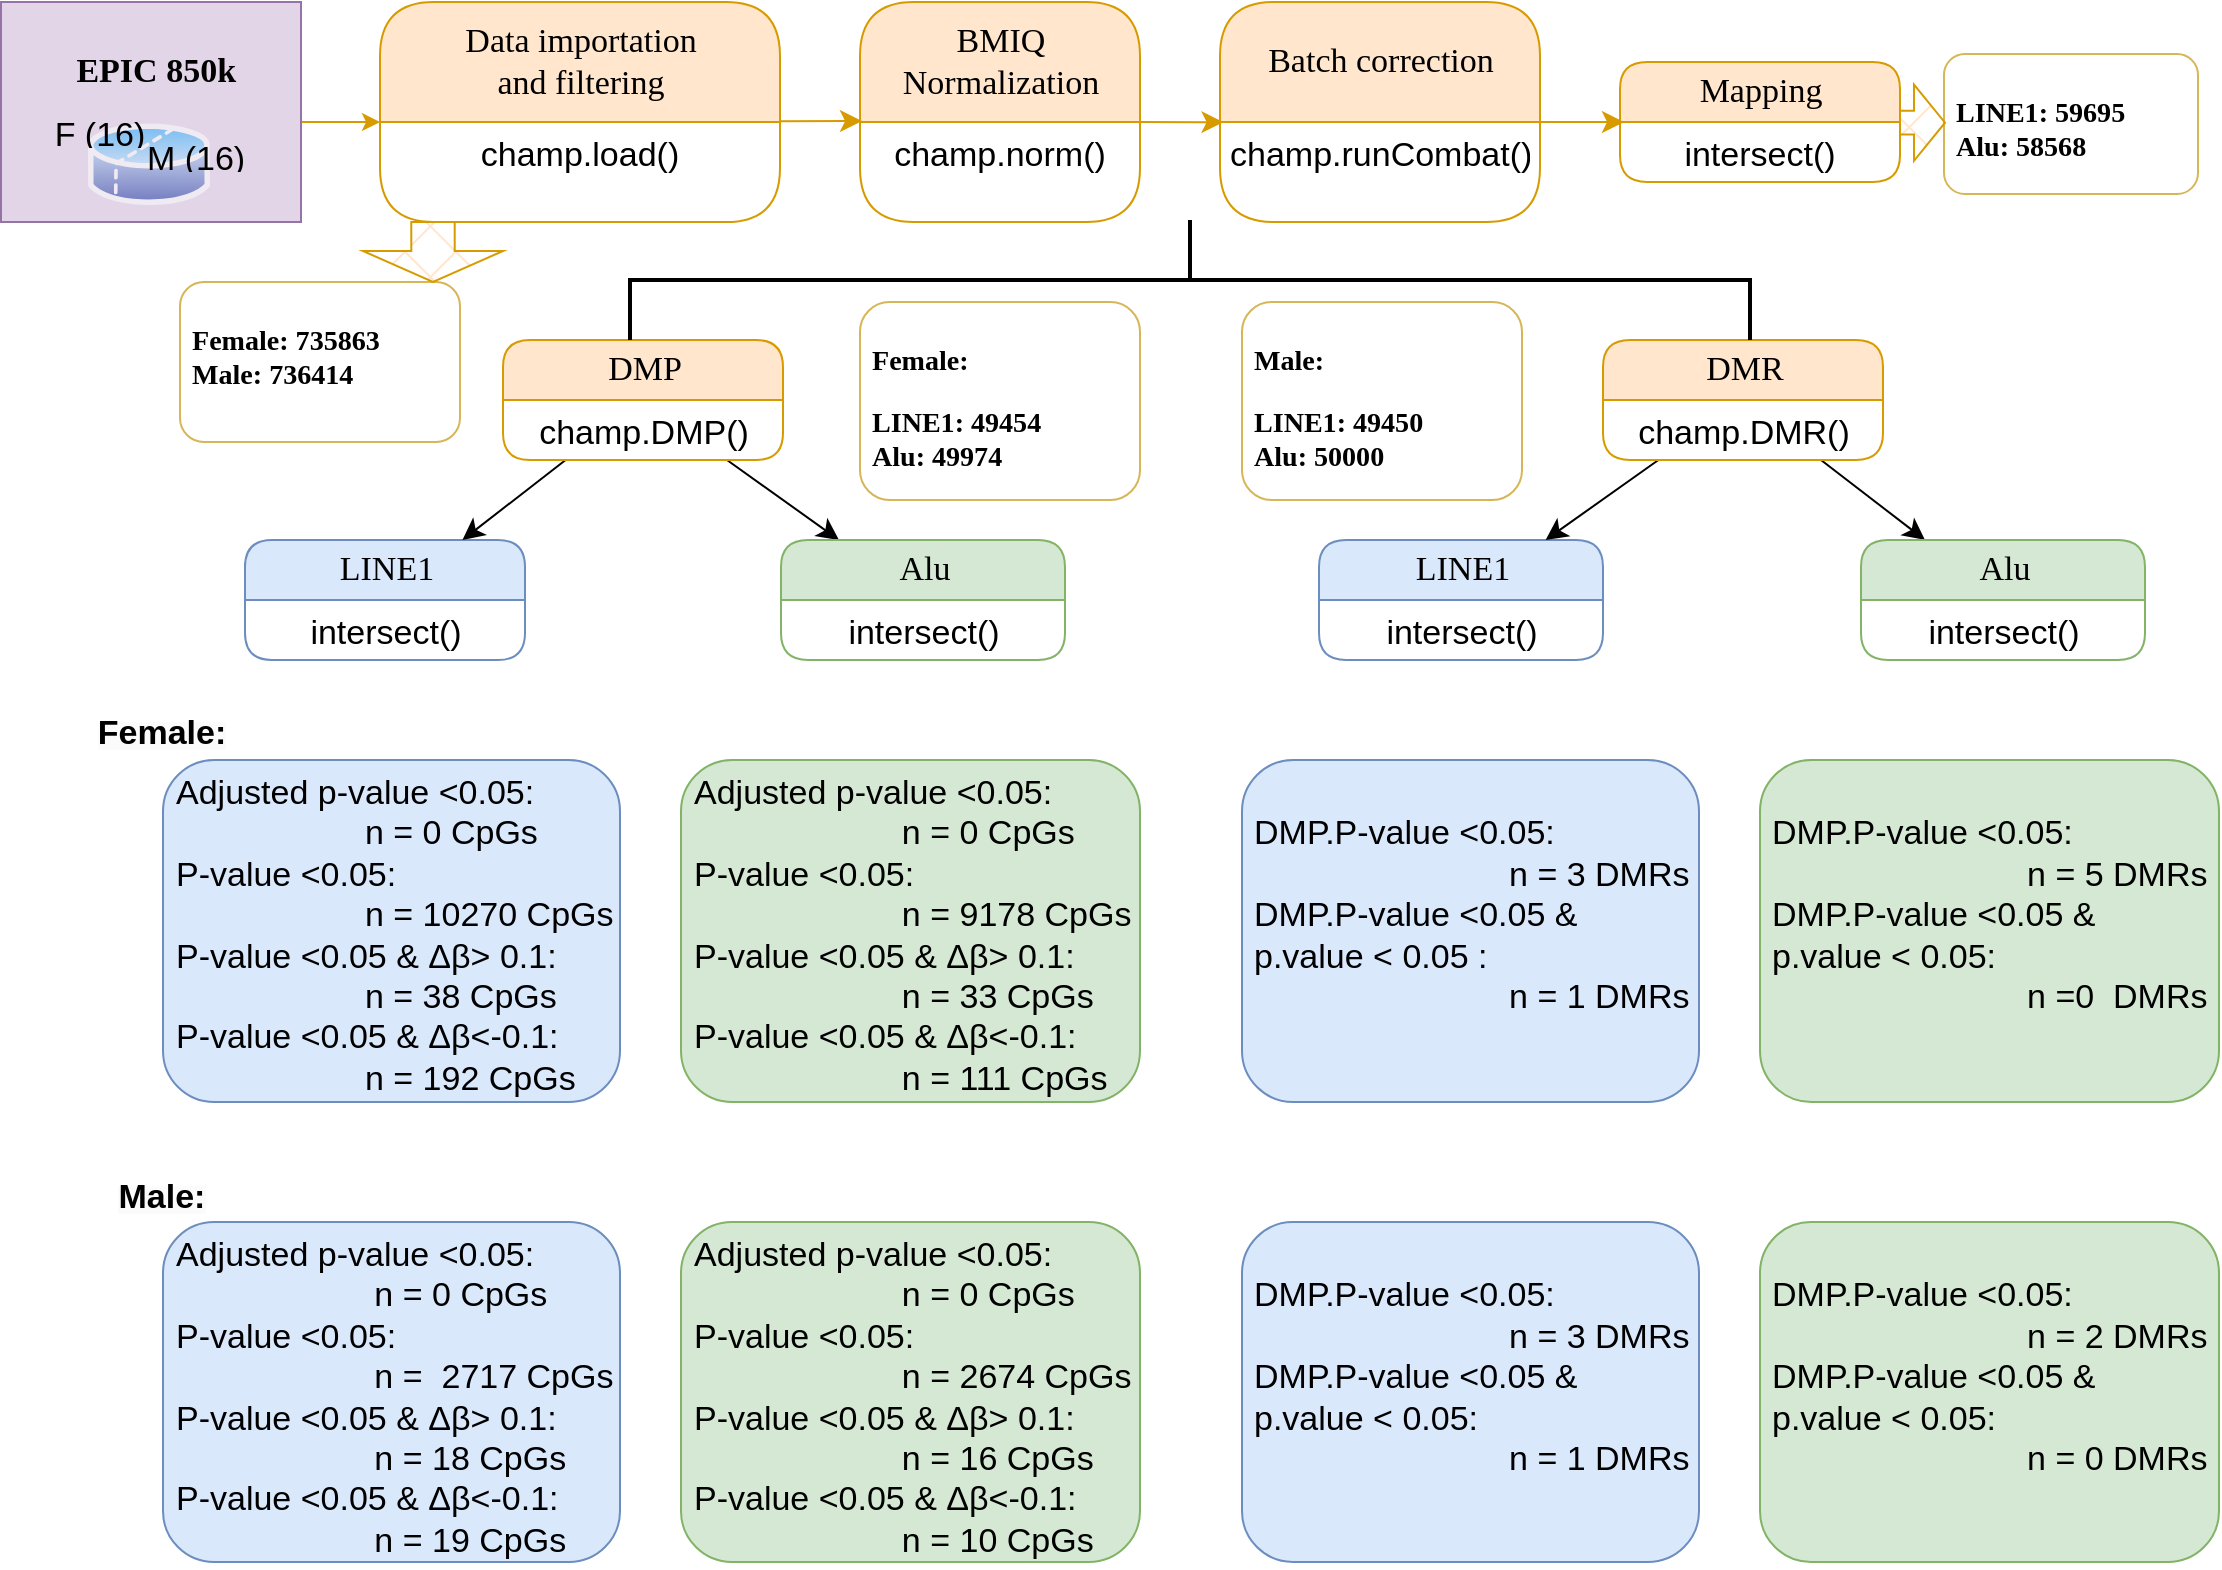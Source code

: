 <mxfile version="23.1.1" type="github">
  <diagram name="Page-1" id="52a04d89-c75d-2922-d76d-85b35f80e030">
    <mxGraphModel dx="1434" dy="738" grid="1" gridSize="10" guides="1" tooltips="1" connect="1" arrows="1" fold="1" page="1" pageScale="1" pageWidth="1169" pageHeight="827" background="none" math="0" shadow="0">
      <root>
        <mxCell id="0" />
        <mxCell id="1" parent="0" />
        <mxCell id="PiLLIViu-KGksXQ55iEi-2" style="edgeStyle=orthogonalEdgeStyle;rounded=0;orthogonalLoop=1;jettySize=auto;html=1;exitX=1;exitY=0.5;exitDx=0;exitDy=0;entryX=0;entryY=0.5;entryDx=0;entryDy=0;fillColor=#ffe6cc;strokeColor=#d79b00;" parent="1" edge="1">
          <mxGeometry relative="1" as="geometry">
            <mxPoint x="168.5" y="70" as="sourcePoint" />
            <mxPoint x="208" y="70" as="targetPoint" />
          </mxGeometry>
        </mxCell>
        <mxCell id="17472293e6e8944d-30" value="&lt;b style=&quot;font-size: 17px;&quot;&gt;&amp;nbsp;EPIC 850k&lt;br&gt;&lt;br&gt;&lt;br&gt;&lt;/b&gt;" style="whiteSpace=wrap;html=1;rounded=0;shadow=0;comic=0;labelBackgroundColor=none;strokeWidth=1;fontFamily=Verdana;fontSize=12;align=center;fillColor=#e1d5e7;strokeColor=#9673a6;" parent="1" vertex="1">
          <mxGeometry x="18.5" y="10" width="150" height="110" as="geometry" />
        </mxCell>
        <mxCell id="1fdf3b25b50cf41e-1" value="&lt;font style=&quot;font-size: 17px;&quot;&gt;Data importation &lt;br&gt;and filtering&lt;/font&gt;" style="swimlane;html=1;fontStyle=0;childLayout=stackLayout;horizontal=1;startSize=60;fillColor=#ffe6cc;horizontalStack=0;resizeParent=1;resizeLast=0;collapsible=1;marginBottom=0;swimlaneFillColor=#ffffff;align=center;rounded=1;shadow=0;comic=0;labelBackgroundColor=none;strokeWidth=1;fontFamily=Verdana;fontSize=12;strokeColor=#d79b00;" parent="1" vertex="1">
          <mxGeometry x="208" y="10" width="200" height="110" as="geometry">
            <mxRectangle x="210" y="40" width="220" height="30" as="alternateBounds" />
          </mxGeometry>
        </mxCell>
        <mxCell id="1fdf3b25b50cf41e-2" value="&lt;font style=&quot;font-size: 17px;&quot;&gt;champ.load()&lt;/font&gt;" style="text;html=1;spacingLeft=4;spacingRight=4;whiteSpace=wrap;overflow=hidden;rotatable=0;points=[[0,0.5],[1,0.5]];portConstraint=eastwest;align=center;rounded=1;" parent="1fdf3b25b50cf41e-1" vertex="1">
          <mxGeometry y="60" width="200" height="40" as="geometry" />
        </mxCell>
        <mxCell id="1fdf3b25b50cf41e-7" value="&lt;font style=&quot;font-size: 17px;&quot;&gt;BMIQ &lt;br&gt;Normalization&lt;/font&gt;" style="swimlane;html=1;fontStyle=0;childLayout=stackLayout;horizontal=1;startSize=60;fillColor=#ffe6cc;horizontalStack=0;resizeParent=1;resizeLast=0;collapsible=1;marginBottom=0;swimlaneFillColor=#ffffff;align=center;rounded=1;shadow=0;comic=0;labelBackgroundColor=none;strokeWidth=1;fontFamily=Verdana;fontSize=12;strokeColor=#d79b00;" parent="1" vertex="1">
          <mxGeometry x="448" y="10" width="140" height="110" as="geometry" />
        </mxCell>
        <mxCell id="1fdf3b25b50cf41e-8" value="&lt;font style=&quot;font-size: 17px;&quot;&gt;champ.norm()&lt;/font&gt;" style="text;html=1;spacingLeft=4;spacingRight=4;whiteSpace=wrap;overflow=hidden;rotatable=0;points=[[0,0.5],[1,0.5]];portConstraint=eastwest;align=center;rounded=1;" parent="1fdf3b25b50cf41e-7" vertex="1">
          <mxGeometry y="60" width="140" height="40" as="geometry" />
        </mxCell>
        <mxCell id="1fdf3b25b50cf41e-9" value="&lt;font style=&quot;font-size: 17px;&quot;&gt;Mapping&lt;/font&gt;" style="swimlane;html=1;fontStyle=0;childLayout=stackLayout;horizontal=1;startSize=30;fillColor=#ffe6cc;horizontalStack=0;resizeParent=1;resizeLast=0;collapsible=1;marginBottom=0;swimlaneFillColor=#ffffff;align=center;rounded=1;shadow=0;comic=0;labelBackgroundColor=none;strokeWidth=1;fontFamily=Verdana;fontSize=12;strokeColor=#d79b00;" parent="1" vertex="1">
          <mxGeometry x="828" y="40" width="140" height="60" as="geometry" />
        </mxCell>
        <mxCell id="1fdf3b25b50cf41e-10" value="&lt;font style=&quot;font-size: 17px;&quot;&gt;intersect()&lt;/font&gt;" style="text;html=1;spacingLeft=4;spacingRight=4;whiteSpace=wrap;overflow=hidden;rotatable=0;points=[[0,0.5],[1,0.5]];portConstraint=eastwest;align=center;rounded=1;" parent="1fdf3b25b50cf41e-9" vertex="1">
          <mxGeometry y="30" width="140" height="30" as="geometry" />
        </mxCell>
        <mxCell id="1fdf3b25b50cf41e-17" value="&lt;font style=&quot;font-size: 17px;&quot;&gt;LINE1&lt;/font&gt;" style="swimlane;html=1;fontStyle=0;childLayout=stackLayout;horizontal=1;startSize=30;fillColor=#dae8fc;horizontalStack=0;resizeParent=1;resizeLast=0;collapsible=1;marginBottom=0;swimlaneFillColor=#ffffff;align=center;rounded=1;shadow=0;comic=0;labelBackgroundColor=none;strokeWidth=1;fontFamily=Verdana;fontSize=12;strokeColor=#6c8ebf;" parent="1" vertex="1">
          <mxGeometry x="140.5" y="279" width="140" height="60" as="geometry" />
        </mxCell>
        <mxCell id="4qwCoFZ07J---frFrzl5-16" value="&lt;font style=&quot;font-size: 17px;&quot;&gt;intersect()&lt;/font&gt;" style="text;html=1;strokeColor=none;fillColor=none;spacingLeft=4;spacingRight=4;whiteSpace=wrap;overflow=hidden;rotatable=0;points=[[0,0.5],[1,0.5]];portConstraint=eastwest;align=center;" parent="1fdf3b25b50cf41e-17" vertex="1">
          <mxGeometry y="30" width="140" height="30" as="geometry" />
        </mxCell>
        <mxCell id="1fdf3b25b50cf41e-44" style="edgeStyle=none;html=1;labelBackgroundColor=none;startFill=0;startSize=8;endFill=1;endSize=8;fontFamily=Verdana;fontSize=12;" parent="1" source="1fdf3b25b50cf41e-19" target="1fdf3b25b50cf41e-21" edge="1">
          <mxGeometry relative="1" as="geometry" />
        </mxCell>
        <mxCell id="1fdf3b25b50cf41e-48" style="edgeStyle=none;html=1;labelBackgroundColor=none;startFill=0;startSize=8;endFill=1;endSize=8;fontFamily=Verdana;fontSize=12;" parent="1" source="1fdf3b25b50cf41e-19" target="1fdf3b25b50cf41e-17" edge="1">
          <mxGeometry relative="1" as="geometry" />
        </mxCell>
        <mxCell id="1fdf3b25b50cf41e-19" value="&lt;font style=&quot;font-size: 17px;&quot;&gt;DMP&lt;/font&gt;" style="swimlane;html=1;fontStyle=0;childLayout=stackLayout;horizontal=1;startSize=30;fillColor=#ffe6cc;horizontalStack=0;resizeParent=1;resizeLast=0;collapsible=1;marginBottom=0;swimlaneFillColor=#ffffff;align=center;rounded=1;shadow=0;comic=0;labelBackgroundColor=none;strokeWidth=1;fontFamily=Verdana;fontSize=12;strokeColor=#d79b00;" parent="1" vertex="1">
          <mxGeometry x="269.5" y="179" width="140" height="60" as="geometry" />
        </mxCell>
        <mxCell id="1fdf3b25b50cf41e-20" value="&lt;font style=&quot;font-size: 17px;&quot;&gt;champ.DMP()&lt;/font&gt;" style="text;html=1;spacingLeft=4;spacingRight=4;whiteSpace=wrap;overflow=hidden;rotatable=0;points=[[0,0.5],[1,0.5]];portConstraint=eastwest;align=center;rounded=1;" parent="1fdf3b25b50cf41e-19" vertex="1">
          <mxGeometry y="30" width="140" height="30" as="geometry" />
        </mxCell>
        <mxCell id="1fdf3b25b50cf41e-21" value="&lt;font style=&quot;font-size: 17px;&quot;&gt;Alu&lt;/font&gt;" style="swimlane;html=1;fontStyle=0;childLayout=stackLayout;horizontal=1;startSize=30;fillColor=#d5e8d4;horizontalStack=0;resizeParent=1;resizeLast=0;collapsible=1;marginBottom=0;swimlaneFillColor=#ffffff;align=center;rounded=1;shadow=0;comic=0;labelBackgroundColor=none;strokeWidth=1;fontFamily=Verdana;fontSize=12;strokeColor=#82b366;" parent="1" vertex="1">
          <mxGeometry x="408.5" y="279" width="142" height="60" as="geometry" />
        </mxCell>
        <mxCell id="4qwCoFZ07J---frFrzl5-17" value="&lt;font style=&quot;font-size: 17px;&quot;&gt;intersect()&lt;/font&gt;" style="text;html=1;strokeColor=none;fillColor=none;spacingLeft=4;spacingRight=4;whiteSpace=wrap;overflow=hidden;rotatable=0;points=[[0,0.5],[1,0.5]];portConstraint=eastwest;align=center;" parent="1fdf3b25b50cf41e-21" vertex="1">
          <mxGeometry y="30" width="142" height="30" as="geometry" />
        </mxCell>
        <mxCell id="4qwCoFZ07J---frFrzl5-2" style="edgeStyle=none;html=1;labelBackgroundColor=none;startFill=0;startSize=8;endFill=1;endSize=8;fontFamily=Verdana;fontSize=12;entryX=0.007;entryY=-0.012;entryDx=0;entryDy=0;entryPerimeter=0;fillColor=#ffe6cc;strokeColor=#d79b00;exitX=1;exitY=0.542;exitDx=0;exitDy=0;exitPerimeter=0;" parent="1" source="1fdf3b25b50cf41e-1" target="1fdf3b25b50cf41e-8" edge="1">
          <mxGeometry relative="1" as="geometry">
            <mxPoint x="413" y="60" as="sourcePoint" />
            <mxPoint x="442" y="59.5" as="targetPoint" />
          </mxGeometry>
        </mxCell>
        <mxCell id="4qwCoFZ07J---frFrzl5-7" value="&lt;font style=&quot;font-size: 17px;&quot;&gt;LINE1&lt;/font&gt;" style="swimlane;html=1;fontStyle=0;childLayout=stackLayout;horizontal=1;startSize=30;fillColor=#dae8fc;horizontalStack=0;resizeParent=1;resizeLast=0;collapsible=1;marginBottom=0;swimlaneFillColor=#ffffff;align=center;rounded=1;shadow=0;comic=0;labelBackgroundColor=none;strokeWidth=1;fontFamily=Verdana;fontSize=12;strokeColor=#6c8ebf;" parent="1" vertex="1">
          <mxGeometry x="677.5" y="279" width="142" height="60" as="geometry" />
        </mxCell>
        <mxCell id="4qwCoFZ07J---frFrzl5-18" value="&lt;font style=&quot;font-size: 17px;&quot;&gt;intersect()&lt;/font&gt;" style="text;html=1;strokeColor=none;fillColor=none;spacingLeft=4;spacingRight=4;whiteSpace=wrap;overflow=hidden;rotatable=0;points=[[0,0.5],[1,0.5]];portConstraint=eastwest;align=center;" parent="4qwCoFZ07J---frFrzl5-7" vertex="1">
          <mxGeometry y="30" width="142" height="30" as="geometry" />
        </mxCell>
        <mxCell id="4qwCoFZ07J---frFrzl5-9" style="edgeStyle=none;html=1;labelBackgroundColor=none;startFill=0;startSize=8;endFill=1;endSize=8;fontFamily=Verdana;fontSize=12;" parent="1" source="4qwCoFZ07J---frFrzl5-11" target="4qwCoFZ07J---frFrzl5-13" edge="1">
          <mxGeometry relative="1" as="geometry" />
        </mxCell>
        <mxCell id="4qwCoFZ07J---frFrzl5-10" style="edgeStyle=none;html=1;labelBackgroundColor=none;startFill=0;startSize=8;endFill=1;endSize=8;fontFamily=Verdana;fontSize=12;" parent="1" source="4qwCoFZ07J---frFrzl5-11" target="4qwCoFZ07J---frFrzl5-7" edge="1">
          <mxGeometry relative="1" as="geometry" />
        </mxCell>
        <mxCell id="4qwCoFZ07J---frFrzl5-11" value="&lt;font style=&quot;font-size: 17px;&quot;&gt;DMR&lt;/font&gt;" style="swimlane;html=1;fontStyle=0;childLayout=stackLayout;horizontal=1;startSize=30;fillColor=#ffe6cc;horizontalStack=0;resizeParent=1;resizeLast=0;collapsible=1;marginBottom=0;swimlaneFillColor=#ffffff;align=center;rounded=1;shadow=0;comic=0;labelBackgroundColor=none;strokeWidth=1;fontFamily=Verdana;fontSize=12;strokeColor=#d79b00;" parent="1" vertex="1">
          <mxGeometry x="819.5" y="179" width="140" height="60" as="geometry" />
        </mxCell>
        <mxCell id="4qwCoFZ07J---frFrzl5-12" value="&lt;font style=&quot;font-size: 17px;&quot;&gt;champ.DMR()&lt;/font&gt;" style="text;html=1;spacingLeft=4;spacingRight=4;whiteSpace=wrap;overflow=hidden;rotatable=0;points=[[0,0.5],[1,0.5]];portConstraint=eastwest;align=center;rounded=1;" parent="4qwCoFZ07J---frFrzl5-11" vertex="1">
          <mxGeometry y="30" width="140" height="30" as="geometry" />
        </mxCell>
        <mxCell id="4qwCoFZ07J---frFrzl5-13" value="&lt;font style=&quot;font-size: 17px;&quot;&gt;Alu&lt;/font&gt;" style="swimlane;html=1;fontStyle=0;childLayout=stackLayout;horizontal=1;startSize=30;fillColor=#d5e8d4;horizontalStack=0;resizeParent=1;resizeLast=0;collapsible=1;marginBottom=0;swimlaneFillColor=#ffffff;align=center;rounded=1;shadow=0;comic=0;labelBackgroundColor=none;strokeWidth=1;fontFamily=Verdana;fontSize=12;strokeColor=#82b366;" parent="1" vertex="1">
          <mxGeometry x="948.5" y="279" width="142" height="60" as="geometry" />
        </mxCell>
        <mxCell id="4qwCoFZ07J---frFrzl5-19" value="&lt;font style=&quot;font-size: 17px;&quot;&gt;intersect()&lt;/font&gt;" style="text;html=1;strokeColor=none;fillColor=none;spacingLeft=4;spacingRight=4;whiteSpace=wrap;overflow=hidden;rotatable=0;points=[[0,0.5],[1,0.5]];portConstraint=eastwest;align=center;" parent="4qwCoFZ07J---frFrzl5-13" vertex="1">
          <mxGeometry y="30" width="142" height="30" as="geometry" />
        </mxCell>
        <mxCell id="4qwCoFZ07J---frFrzl5-38" value="&lt;font style=&quot;font-size: 17px;&quot;&gt;Adjusted p-value &amp;lt;0.05: &lt;br&gt;&amp;nbsp; &amp;nbsp; &amp;nbsp; &amp;nbsp; &amp;nbsp; &amp;nbsp; &amp;nbsp; &amp;nbsp; &amp;nbsp; &amp;nbsp; n = 0 CpGs &lt;br&gt;P-value &amp;lt;0.05: &lt;br&gt;&amp;nbsp; &amp;nbsp; &amp;nbsp; &amp;nbsp; &amp;nbsp; &amp;nbsp; &amp;nbsp; &amp;nbsp; &amp;nbsp; &amp;nbsp; n = 10270 CpGs&lt;br&gt;P-value &amp;lt;0.05 &amp;amp; Δβ&amp;gt; 0.1:&lt;br&gt;&amp;nbsp; &amp;nbsp; &amp;nbsp; &amp;nbsp; &amp;nbsp; &amp;nbsp; &amp;nbsp; &amp;nbsp; &amp;nbsp; &amp;nbsp; n = 38 CpGs&lt;br&gt;P-value &amp;lt;0.05 &amp;amp; Δβ&amp;lt;-0.1: &lt;br&gt;&amp;nbsp; &amp;nbsp; &amp;nbsp; &amp;nbsp; &amp;nbsp; &amp;nbsp; &amp;nbsp; &amp;nbsp; &amp;nbsp; &amp;nbsp; n = 192 CpGs&lt;/font&gt;" style="text;html=1;spacingLeft=4;spacingRight=4;whiteSpace=wrap;overflow=hidden;rotatable=0;points=[[0,0.5],[1,0.5]];portConstraint=eastwest;align=left;rounded=1;fillColor=#dae8fc;strokeColor=#6c8ebf;" parent="1" vertex="1">
          <mxGeometry x="99.5" y="389" width="228.5" height="171" as="geometry" />
        </mxCell>
        <mxCell id="4qwCoFZ07J---frFrzl5-40" value="&lt;span style=&quot;color: rgb(0, 0, 0); font-family: Helvetica; font-style: normal; font-variant-ligatures: normal; font-variant-caps: normal; letter-spacing: normal; orphans: 2; text-indent: 0px; text-transform: none; widows: 2; word-spacing: 0px; -webkit-text-stroke-width: 0px; background-color: rgb(251, 251, 251); text-decoration-thickness: initial; text-decoration-style: initial; text-decoration-color: initial; float: none; display: inline !important;&quot;&gt;&lt;font style=&quot;font-size: 17px;&quot;&gt;Female:&lt;/font&gt;&lt;/span&gt;" style="text;whiteSpace=wrap;html=1;fontSize=12;fontFamily=Helvetica;fontColor=default;align=center;fontStyle=1" parent="1" vertex="1">
          <mxGeometry x="59" y="359" width="80" height="30" as="geometry" />
        </mxCell>
        <mxCell id="4qwCoFZ07J---frFrzl5-41" value="&lt;span style=&quot;color: rgb(0, 0, 0); font-family: Helvetica; font-style: normal; font-variant-ligatures: normal; font-variant-caps: normal; letter-spacing: normal; orphans: 2; text-indent: 0px; text-transform: none; widows: 2; word-spacing: 0px; -webkit-text-stroke-width: 0px; background-color: rgb(251, 251, 251); text-decoration-thickness: initial; text-decoration-style: initial; text-decoration-color: initial; float: none; display: inline !important;&quot;&gt;&lt;font style=&quot;font-size: 17px;&quot;&gt;Male:&lt;/font&gt;&lt;/span&gt;" style="text;whiteSpace=wrap;html=1;fontSize=12;fontFamily=Helvetica;fontColor=default;align=center;fontStyle=1" parent="1" vertex="1">
          <mxGeometry x="59" y="591" width="80" height="30" as="geometry" />
        </mxCell>
        <mxCell id="4qwCoFZ07J---frFrzl5-49" value="&lt;font style=&quot;font-size: 17px;&quot;&gt;Adjusted p-value &amp;lt;0.05: &lt;br&gt;&amp;nbsp; &amp;nbsp; &amp;nbsp; &amp;nbsp; &amp;nbsp; &amp;nbsp; &amp;nbsp; &amp;nbsp; &amp;nbsp; &amp;nbsp; &amp;nbsp; n = 0 CpGs &lt;br&gt;P-value &amp;lt;0.05: &lt;br&gt;&amp;nbsp; &amp;nbsp; &amp;nbsp; &amp;nbsp; &amp;nbsp; &amp;nbsp; &amp;nbsp; &amp;nbsp; &amp;nbsp; &amp;nbsp; &amp;nbsp; n = 9178 CpGs&lt;br&gt;P-value &amp;lt;0.05 &amp;amp; Δβ&amp;gt; 0.1:&lt;br&gt;&amp;nbsp; &amp;nbsp; &amp;nbsp; &amp;nbsp; &amp;nbsp; &amp;nbsp; &amp;nbsp; &amp;nbsp; &amp;nbsp; &amp;nbsp; &amp;nbsp; n = 33 CpGs&lt;br&gt;P-value &amp;lt;0.05 &amp;amp; Δβ&amp;lt;-0.1: &lt;br&gt;&amp;nbsp; &amp;nbsp; &amp;nbsp; &amp;nbsp; &amp;nbsp; &amp;nbsp; &amp;nbsp; &amp;nbsp; &amp;nbsp; &amp;nbsp; &amp;nbsp; n = 111 CpGs&lt;/font&gt;" style="text;html=1;spacingLeft=4;spacingRight=4;whiteSpace=wrap;overflow=hidden;rotatable=0;points=[[0,0.5],[1,0.5]];portConstraint=eastwest;align=left;rounded=1;fillColor=#d5e8d4;strokeColor=#82b366;" parent="1" vertex="1">
          <mxGeometry x="358.5" y="389" width="229.5" height="171" as="geometry" />
        </mxCell>
        <mxCell id="Ja_EyhXRywDoUnEthyH--2" value="&lt;h3&gt;&lt;font face=&quot;Verdana&quot;&gt;&lt;span style=&quot;background-color: initial;&quot;&gt;Female: 735863&lt;br&gt;&lt;/span&gt;&lt;/font&gt;&lt;font face=&quot;Verdana&quot;&gt;&lt;span style=&quot;background-color: initial;&quot;&gt;Male: 736414&lt;/span&gt;&lt;/font&gt;&lt;/h3&gt;" style="text;html=1;spacingLeft=4;spacingRight=4;whiteSpace=wrap;overflow=hidden;rotatable=0;points=[[0,0.5],[1,0.5]];portConstraint=eastwest;align=left;rounded=1;fillColor=default;strokeColor=#d6b656;fillStyle=cross-hatch;" parent="1" vertex="1">
          <mxGeometry x="108" y="150" width="140" height="80" as="geometry" />
        </mxCell>
        <mxCell id="kF38xr9CEb3hzS80Rq1o-1" value="" style="html=1;shadow=0;dashed=0;align=center;verticalAlign=middle;shape=mxgraph.arrows2.arrow;dy=0.69;dx=15.5;direction=south;notch=0;fillColor=#ffe6cc;strokeColor=#d79b00;fillStyle=cross-hatch;" parent="1" vertex="1">
          <mxGeometry x="199.5" y="120" width="70" height="30" as="geometry" />
        </mxCell>
        <mxCell id="kF38xr9CEb3hzS80Rq1o-2" value="&lt;h3&gt;&lt;font face=&quot;Verdana&quot;&gt;&lt;span style=&quot;background-color: initial;&quot;&gt;LINE1: 59695&lt;br&gt;&lt;/span&gt;&lt;/font&gt;&lt;font face=&quot;Verdana&quot;&gt;&lt;span style=&quot;background-color: initial;&quot;&gt;Alu: 58568&lt;/span&gt;&lt;/font&gt;&lt;/h3&gt;" style="text;html=1;spacingLeft=4;spacingRight=4;whiteSpace=wrap;overflow=hidden;rotatable=0;points=[[0,0.5],[1,0.5]];portConstraint=eastwest;align=left;rounded=1;fillColor=default;strokeColor=#d6b656;fillStyle=cross-hatch;" parent="1" vertex="1">
          <mxGeometry x="990" y="36" width="127" height="70" as="geometry" />
        </mxCell>
        <mxCell id="kF38xr9CEb3hzS80Rq1o-5" value="&lt;font style=&quot;font-size: 17px;&quot;&gt;Batch correction&lt;/font&gt;" style="swimlane;html=1;fontStyle=0;childLayout=stackLayout;horizontal=1;startSize=60;fillColor=#ffe6cc;horizontalStack=0;resizeParent=1;resizeLast=0;collapsible=1;marginBottom=0;swimlaneFillColor=#ffffff;align=center;rounded=1;shadow=0;comic=0;labelBackgroundColor=none;strokeWidth=1;fontFamily=Verdana;fontSize=12;strokeColor=#d79b00;" parent="1" vertex="1">
          <mxGeometry x="628" y="10" width="160" height="110" as="geometry" />
        </mxCell>
        <mxCell id="kF38xr9CEb3hzS80Rq1o-6" value="&lt;font style=&quot;font-size: 17px;&quot;&gt;champ.runCombat()&lt;/font&gt;" style="text;html=1;spacingLeft=4;spacingRight=4;whiteSpace=wrap;overflow=hidden;rotatable=0;points=[[0,0.5],[1,0.5]];portConstraint=eastwest;align=center;rounded=1;" parent="kF38xr9CEb3hzS80Rq1o-5" vertex="1">
          <mxGeometry y="60" width="160" height="30" as="geometry" />
        </mxCell>
        <mxCell id="kF38xr9CEb3hzS80Rq1o-7" style="edgeStyle=none;html=1;labelBackgroundColor=none;startFill=0;startSize=8;endFill=1;endSize=8;fontFamily=Verdana;fontSize=12;entryX=0.011;entryY=0.003;entryDx=0;entryDy=0;fillColor=#ffe6cc;strokeColor=#d79b00;entryPerimeter=0;" parent="1" target="kF38xr9CEb3hzS80Rq1o-6" edge="1">
          <mxGeometry relative="1" as="geometry">
            <mxPoint x="513" y="150" as="targetPoint" />
            <mxPoint x="588" y="70" as="sourcePoint" />
          </mxGeometry>
        </mxCell>
        <mxCell id="kF38xr9CEb3hzS80Rq1o-8" value="" style="html=1;shadow=0;dashed=0;align=center;verticalAlign=middle;shape=mxgraph.arrows2.arrow;dy=0.69;dx=15.5;direction=south;notch=0;fillColor=#ffe6cc;strokeColor=#d79b00;fillStyle=cross-hatch;rotation=-90;" parent="1" vertex="1">
          <mxGeometry x="960.19" y="59.07" width="38.13" height="22.5" as="geometry" />
        </mxCell>
        <mxCell id="kF38xr9CEb3hzS80Rq1o-9" value="&lt;font style=&quot;font-size: 17px;&quot;&gt;Adjusted p-value &amp;lt;0.05: &lt;br&gt;&amp;nbsp; &amp;nbsp; &amp;nbsp; &amp;nbsp; &amp;nbsp; &amp;nbsp; &amp;nbsp; &amp;nbsp; &amp;nbsp; &amp;nbsp; &amp;nbsp;n = 0 CpGs &lt;br&gt;P-value &amp;lt;0.05: &lt;br&gt;&amp;nbsp; &amp;nbsp; &amp;nbsp; &amp;nbsp; &amp;nbsp; &amp;nbsp; &amp;nbsp; &amp;nbsp; &amp;nbsp; &amp;nbsp; &amp;nbsp;n =&amp;nbsp; 2717 CpGs&lt;br&gt;P-value &amp;lt;0.05 &amp;amp; Δβ&amp;gt; 0.1:&lt;br&gt;&amp;nbsp; &amp;nbsp; &amp;nbsp; &amp;nbsp; &amp;nbsp; &amp;nbsp; &amp;nbsp; &amp;nbsp; &amp;nbsp; &amp;nbsp; &amp;nbsp;n = 18 CpGs&lt;br&gt;P-value &amp;lt;0.05 &amp;amp; Δβ&amp;lt;-0.1: &lt;br&gt;&amp;nbsp; &amp;nbsp; &amp;nbsp; &amp;nbsp; &amp;nbsp; &amp;nbsp; &amp;nbsp; &amp;nbsp; &amp;nbsp; &amp;nbsp; &amp;nbsp;n = 19 CpGs&lt;/font&gt;" style="text;html=1;spacingLeft=4;spacingRight=4;whiteSpace=wrap;overflow=hidden;rotatable=0;points=[[0,0.5],[1,0.5]];portConstraint=eastwest;align=left;rounded=1;fillColor=#dae8fc;strokeColor=#6c8ebf;" parent="1" vertex="1">
          <mxGeometry x="99.5" y="620" width="228.5" height="170" as="geometry" />
        </mxCell>
        <mxCell id="kF38xr9CEb3hzS80Rq1o-10" value="&lt;font style=&quot;font-size: 17px;&quot;&gt;Adjusted p-value &amp;lt;0.05: &lt;br&gt;&amp;nbsp; &amp;nbsp; &amp;nbsp; &amp;nbsp; &amp;nbsp; &amp;nbsp; &amp;nbsp; &amp;nbsp; &amp;nbsp; &amp;nbsp; &amp;nbsp; n = 0 CpGs &lt;br&gt;P-value &amp;lt;0.05: &lt;br&gt;&amp;nbsp; &amp;nbsp; &amp;nbsp; &amp;nbsp; &amp;nbsp; &amp;nbsp; &amp;nbsp; &amp;nbsp; &amp;nbsp; &amp;nbsp; &amp;nbsp; n = 2674 CpGs&lt;br&gt;P-value &amp;lt;0.05 &amp;amp; Δβ&amp;gt; 0.1:&lt;br&gt;&amp;nbsp; &amp;nbsp; &amp;nbsp; &amp;nbsp; &amp;nbsp; &amp;nbsp; &amp;nbsp; &amp;nbsp; &amp;nbsp; &amp;nbsp; &amp;nbsp; n = 16 CpGs&lt;br&gt;P-value &amp;lt;0.05 &amp;amp; Δβ&amp;lt;-0.1: &lt;br&gt;&amp;nbsp; &amp;nbsp; &amp;nbsp; &amp;nbsp; &amp;nbsp; &amp;nbsp; &amp;nbsp; &amp;nbsp; &amp;nbsp; &amp;nbsp; &amp;nbsp; n = 10 CpGs&lt;/font&gt;" style="text;html=1;spacingLeft=4;spacingRight=4;whiteSpace=wrap;overflow=hidden;rotatable=0;points=[[0,0.5],[1,0.5]];portConstraint=eastwest;align=left;rounded=1;fillColor=#d5e8d4;strokeColor=#82b366;" parent="1" vertex="1">
          <mxGeometry x="358.5" y="620" width="229.5" height="170" as="geometry" />
        </mxCell>
        <mxCell id="kF38xr9CEb3hzS80Rq1o-11" value="&lt;font style=&quot;font-size: 17px;&quot;&gt;&lt;br&gt;DMP.P-value &amp;lt;0.05: &lt;br&gt;&amp;nbsp; &amp;nbsp; &amp;nbsp; &amp;nbsp; &amp;nbsp; &amp;nbsp; &amp;nbsp; &amp;nbsp; &amp;nbsp; &amp;nbsp; &amp;nbsp; &amp;nbsp; &amp;nbsp; &amp;nbsp;n = 3 DMRs&lt;br&gt;DMP.P-value &amp;lt;0.05 &amp;amp; p.value &amp;lt; 0.05&amp;nbsp;:&amp;nbsp; &amp;nbsp; &amp;nbsp; &amp;nbsp; &amp;nbsp; &amp;nbsp; &amp;nbsp; &amp;nbsp; &amp;nbsp; &amp;nbsp; &amp;nbsp; &amp;nbsp; &amp;nbsp; &amp;nbsp; &amp;nbsp; &amp;nbsp; &amp;nbsp; &amp;nbsp; &amp;nbsp; &amp;nbsp; &amp;nbsp; &amp;nbsp; &amp;nbsp; &amp;nbsp; &amp;nbsp;n = 1 DMRs&lt;/font&gt;" style="text;html=1;spacingLeft=4;spacingRight=4;whiteSpace=wrap;overflow=hidden;rotatable=0;points=[[0,0.5],[1,0.5]];portConstraint=eastwest;align=left;rounded=1;fillColor=#dae8fc;strokeColor=#6c8ebf;" parent="1" vertex="1">
          <mxGeometry x="639" y="389" width="228.5" height="171" as="geometry" />
        </mxCell>
        <mxCell id="kF38xr9CEb3hzS80Rq1o-12" value="&lt;font style=&quot;font-size: 17px;&quot;&gt;&lt;br&gt;DMP.P-value &amp;lt;0.05: &lt;br&gt;&amp;nbsp; &amp;nbsp; &amp;nbsp; &amp;nbsp; &amp;nbsp; &amp;nbsp; &amp;nbsp; &amp;nbsp; &amp;nbsp; &amp;nbsp; &amp;nbsp; &amp;nbsp; &amp;nbsp; &amp;nbsp;n = 5 DMRs&lt;br style=&quot;border-color: var(--border-color);&quot;&gt;DMP.P-value &amp;lt;0.05 &amp;amp; p.value &amp;lt; 0.05:&amp;nbsp; &amp;nbsp; &amp;nbsp; &amp;nbsp; &amp;nbsp; &amp;nbsp; &amp;nbsp; &amp;nbsp; &amp;nbsp; &amp;nbsp; &amp;nbsp; &amp;nbsp; &amp;nbsp; &amp;nbsp; &amp;nbsp; &amp;nbsp; &amp;nbsp; &amp;nbsp; &amp;nbsp; &amp;nbsp; &amp;nbsp; &amp;nbsp; &amp;nbsp; &amp;nbsp; &amp;nbsp;n =0&amp;nbsp; DMRs&lt;/font&gt;" style="text;html=1;spacingLeft=4;spacingRight=4;whiteSpace=wrap;overflow=hidden;rotatable=0;points=[[0,0.5],[1,0.5]];portConstraint=eastwest;align=left;rounded=1;fillColor=#d5e8d4;strokeColor=#82b366;" parent="1" vertex="1">
          <mxGeometry x="898" y="389" width="229.5" height="171" as="geometry" />
        </mxCell>
        <mxCell id="kF38xr9CEb3hzS80Rq1o-13" value="&lt;font style=&quot;font-size: 17px;&quot;&gt;&lt;br&gt;DMP.P-value &amp;lt;0.05: &lt;br&gt;&amp;nbsp; &amp;nbsp; &amp;nbsp; &amp;nbsp; &amp;nbsp; &amp;nbsp; &amp;nbsp; &amp;nbsp; &amp;nbsp; &amp;nbsp; &amp;nbsp; &amp;nbsp; &amp;nbsp; &amp;nbsp;n = 3 DMRs&lt;br style=&quot;border-color: var(--border-color);&quot;&gt;DMP.P-value &amp;lt;0.05 &amp;amp; p.value &amp;lt; 0.05: &lt;br&gt;&amp;nbsp; &amp;nbsp; &amp;nbsp; &amp;nbsp; &amp;nbsp; &amp;nbsp; &amp;nbsp; &amp;nbsp; &amp;nbsp; &amp;nbsp; &amp;nbsp; &amp;nbsp; &amp;nbsp; &amp;nbsp;n = 1 DMRs&lt;/font&gt;" style="text;html=1;spacingLeft=4;spacingRight=4;whiteSpace=wrap;overflow=hidden;rotatable=0;points=[[0,0.5],[1,0.5]];portConstraint=eastwest;align=left;rounded=1;fillColor=#dae8fc;strokeColor=#6c8ebf;" parent="1" vertex="1">
          <mxGeometry x="639" y="620" width="228.5" height="170" as="geometry" />
        </mxCell>
        <mxCell id="kF38xr9CEb3hzS80Rq1o-14" value="&lt;font style=&quot;font-size: 17px;&quot;&gt;&lt;br&gt;DMP.P-value &amp;lt;0.05: &lt;br&gt;&amp;nbsp; &amp;nbsp; &amp;nbsp; &amp;nbsp; &amp;nbsp; &amp;nbsp; &amp;nbsp; &amp;nbsp; &amp;nbsp; &amp;nbsp; &amp;nbsp; &amp;nbsp; &amp;nbsp; &amp;nbsp;n = 2 DMRs&lt;br style=&quot;border-color: var(--border-color);&quot;&gt;DMP.P-value &amp;lt;0.05 &amp;amp; p.value &amp;lt; 0.05: &lt;br&gt;&amp;nbsp; &amp;nbsp; &amp;nbsp; &amp;nbsp; &amp;nbsp; &amp;nbsp; &amp;nbsp; &amp;nbsp; &amp;nbsp; &amp;nbsp; &amp;nbsp; &amp;nbsp; &amp;nbsp; &amp;nbsp;n = 0 DMRs&lt;/font&gt;" style="text;html=1;spacingLeft=4;spacingRight=4;whiteSpace=wrap;overflow=hidden;rotatable=0;points=[[0,0.5],[1,0.5]];portConstraint=eastwest;align=left;rounded=1;fillColor=#d5e8d4;strokeColor=#82b366;" parent="1" vertex="1">
          <mxGeometry x="898" y="620" width="229.5" height="170" as="geometry" />
        </mxCell>
        <mxCell id="kF38xr9CEb3hzS80Rq1o-16" value="&lt;h3&gt;&lt;font face=&quot;Verdana&quot;&gt;&lt;span style=&quot;background-color: initial;&quot;&gt;Male:&lt;/span&gt;&lt;/font&gt;&lt;/h3&gt;&lt;h3&gt;&lt;font face=&quot;Verdana&quot;&gt;&lt;span style=&quot;background-color: initial;&quot;&gt;LINE1: 49450&lt;br&gt;&lt;/span&gt;&lt;/font&gt;&lt;font face=&quot;Verdana&quot;&gt;&lt;span style=&quot;background-color: initial;&quot;&gt;Alu: 50000&lt;/span&gt;&lt;/font&gt;&lt;/h3&gt;" style="text;html=1;spacingLeft=4;spacingRight=4;whiteSpace=wrap;overflow=hidden;rotatable=0;points=[[0,0.5],[1,0.5]];portConstraint=eastwest;align=left;rounded=1;fillColor=default;strokeColor=#d6b656;fillStyle=cross-hatch;" parent="1" vertex="1">
          <mxGeometry x="639" y="160" width="140" height="99" as="geometry" />
        </mxCell>
        <mxCell id="kF38xr9CEb3hzS80Rq1o-17" value="&lt;h3&gt;&lt;font face=&quot;Verdana&quot;&gt;&lt;span style=&quot;background-color: initial;&quot;&gt;Female:&lt;/span&gt;&lt;/font&gt;&lt;/h3&gt;&lt;h3&gt;&lt;font face=&quot;Verdana&quot;&gt;&lt;span style=&quot;background-color: initial;&quot;&gt;LINE1: 49454&lt;br&gt;&lt;/span&gt;&lt;/font&gt;&lt;font face=&quot;Verdana&quot;&gt;&lt;span style=&quot;background-color: initial;&quot;&gt;Alu: 49974&lt;/span&gt;&lt;/font&gt;&lt;/h3&gt;" style="text;html=1;spacingLeft=4;spacingRight=4;whiteSpace=wrap;overflow=hidden;rotatable=0;points=[[0,0.5],[1,0.5]];portConstraint=eastwest;align=left;rounded=1;fillColor=default;strokeColor=#d6b656;fillStyle=cross-hatch;" parent="1" vertex="1">
          <mxGeometry x="448" y="160" width="140" height="99" as="geometry" />
        </mxCell>
        <mxCell id="qbtU2bMe_HhItYjz29Yd-3" value="" style="group" parent="1" vertex="1" connectable="0">
          <mxGeometry x="48" y="60" width="100" height="53.68" as="geometry" />
        </mxCell>
        <mxCell id="4qwCoFZ07J---frFrzl5-33" value="" style="image;aspect=fixed;perimeter=ellipsePerimeter;html=1;align=center;shadow=0;dashed=0;spacingTop=3;image=img/lib/active_directory/database_partition_2.svg;verticalAlign=middle;rotation=0;opacity=50;" parent="qbtU2bMe_HhItYjz29Yd-3" vertex="1">
          <mxGeometry x="14" y="8.54" width="61" height="45.14" as="geometry" />
        </mxCell>
        <mxCell id="4qwCoFZ07J---frFrzl5-36" value="&lt;font style=&quot;font-size: 17px;&quot;&gt;F (16)&lt;/font&gt;" style="text;html=1;spacingLeft=4;spacingRight=4;whiteSpace=wrap;overflow=hidden;rotatable=0;points=[[0,0.5],[1,0.5]];portConstraint=eastwest;align=center;rounded=1;direction=west;" parent="qbtU2bMe_HhItYjz29Yd-3" vertex="1">
          <mxGeometry x="-10" width="60" height="20" as="geometry" />
        </mxCell>
        <mxCell id="4qwCoFZ07J---frFrzl5-37" value="&lt;font style=&quot;font-size: 17px;&quot;&gt;M (16)&lt;/font&gt;" style="text;html=1;spacingLeft=4;spacingRight=4;whiteSpace=wrap;overflow=hidden;rotatable=0;points=[[0,0.5],[1,0.5]];portConstraint=eastwest;align=center;rounded=1;direction=west;" parent="qbtU2bMe_HhItYjz29Yd-3" vertex="1">
          <mxGeometry x="36" y="11.54" width="64" height="20" as="geometry" />
        </mxCell>
        <mxCell id="PiLLIViu-KGksXQ55iEi-5" style="edgeStyle=none;html=1;labelBackgroundColor=none;startFill=0;startSize=8;endFill=1;endSize=8;fontFamily=Verdana;fontSize=12;entryX=0.011;entryY=0.003;entryDx=0;entryDy=0;fillColor=#ffe6cc;strokeColor=#d79b00;entryPerimeter=0;" parent="1" edge="1">
          <mxGeometry relative="1" as="geometry">
            <mxPoint x="830" y="70" as="targetPoint" />
            <mxPoint x="788" y="70" as="sourcePoint" />
          </mxGeometry>
        </mxCell>
        <mxCell id="PiLLIViu-KGksXQ55iEi-7" value="" style="strokeWidth=2;html=1;shape=mxgraph.flowchart.annotation_2;align=left;labelPosition=right;pointerEvents=1;rotation=90;" parent="1" vertex="1">
          <mxGeometry x="583" y="-131" width="60" height="560" as="geometry" />
        </mxCell>
      </root>
    </mxGraphModel>
  </diagram>
</mxfile>
